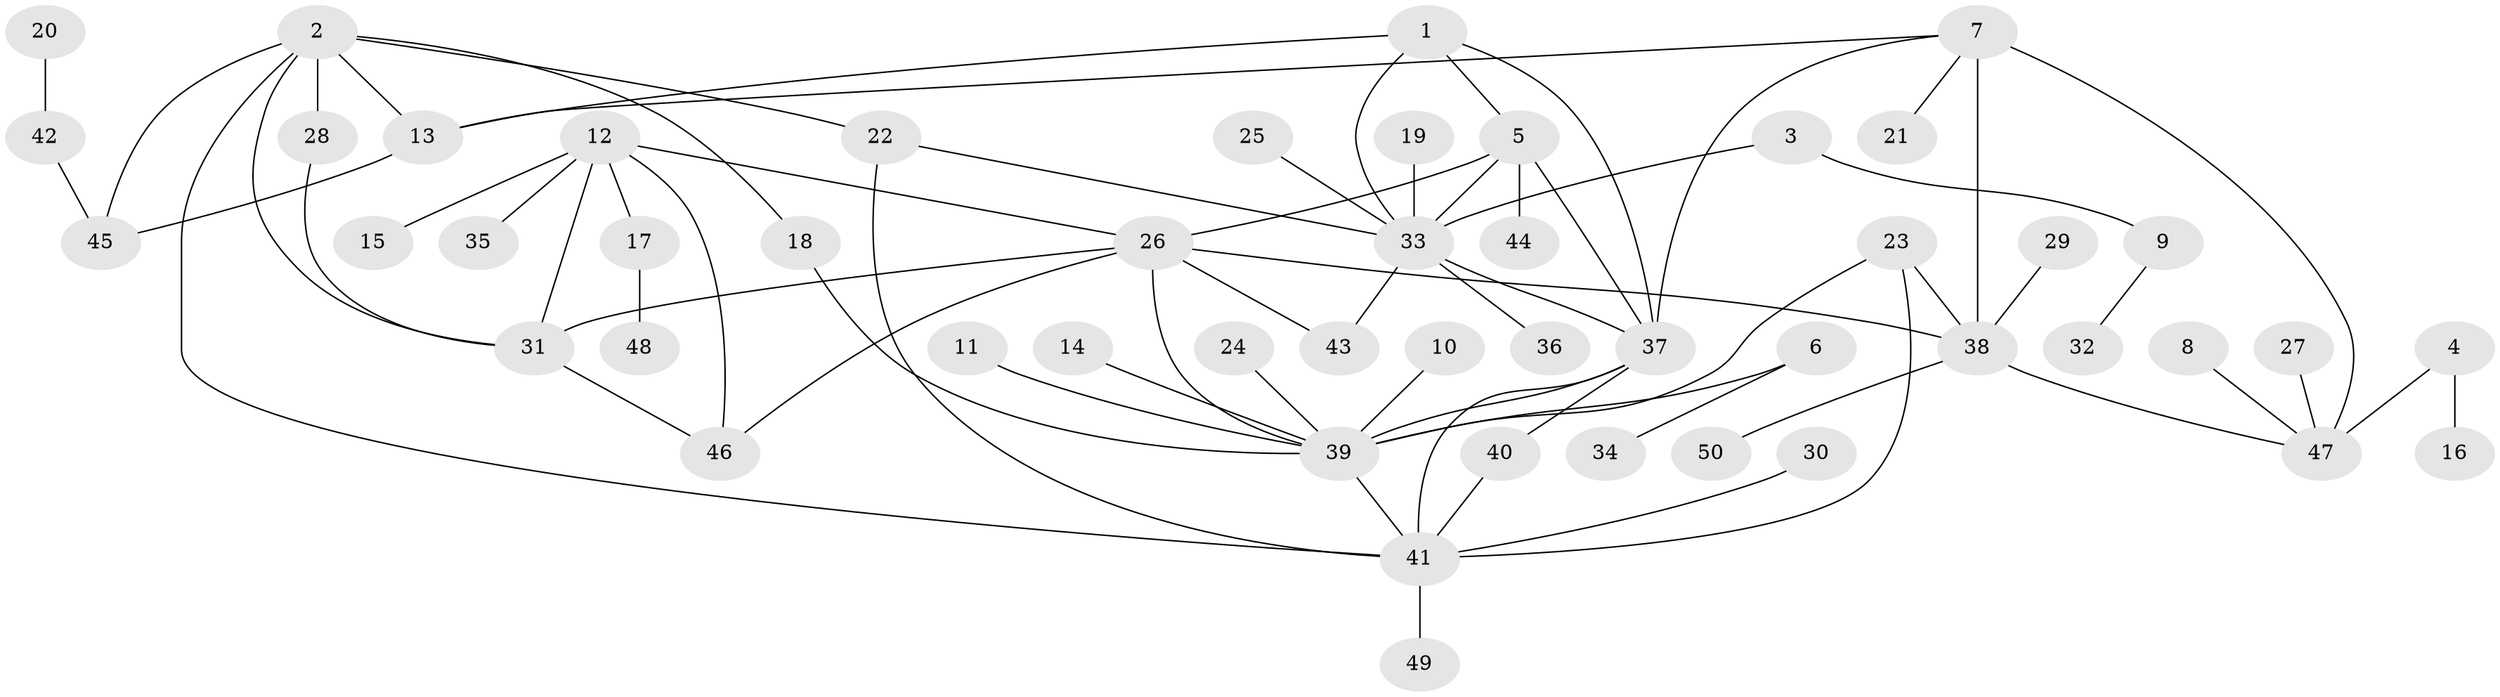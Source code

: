 // original degree distribution, {4: 0.024096385542168676, 8: 0.024096385542168676, 11: 0.012048192771084338, 6: 0.03614457831325301, 13: 0.012048192771084338, 5: 0.060240963855421686, 10: 0.012048192771084338, 3: 0.060240963855421686, 7: 0.03614457831325301, 9: 0.012048192771084338, 2: 0.18072289156626506, 1: 0.5301204819277109}
// Generated by graph-tools (version 1.1) at 2025/37/03/04/25 23:37:44]
// undirected, 50 vertices, 71 edges
graph export_dot {
  node [color=gray90,style=filled];
  1;
  2;
  3;
  4;
  5;
  6;
  7;
  8;
  9;
  10;
  11;
  12;
  13;
  14;
  15;
  16;
  17;
  18;
  19;
  20;
  21;
  22;
  23;
  24;
  25;
  26;
  27;
  28;
  29;
  30;
  31;
  32;
  33;
  34;
  35;
  36;
  37;
  38;
  39;
  40;
  41;
  42;
  43;
  44;
  45;
  46;
  47;
  48;
  49;
  50;
  1 -- 5 [weight=1.0];
  1 -- 13 [weight=1.0];
  1 -- 33 [weight=1.0];
  1 -- 37 [weight=1.0];
  2 -- 13 [weight=2.0];
  2 -- 18 [weight=1.0];
  2 -- 22 [weight=1.0];
  2 -- 28 [weight=1.0];
  2 -- 31 [weight=1.0];
  2 -- 41 [weight=1.0];
  2 -- 45 [weight=2.0];
  3 -- 9 [weight=1.0];
  3 -- 33 [weight=1.0];
  4 -- 16 [weight=1.0];
  4 -- 47 [weight=1.0];
  5 -- 26 [weight=1.0];
  5 -- 33 [weight=1.0];
  5 -- 37 [weight=1.0];
  5 -- 44 [weight=1.0];
  6 -- 34 [weight=1.0];
  6 -- 39 [weight=1.0];
  7 -- 13 [weight=1.0];
  7 -- 21 [weight=1.0];
  7 -- 37 [weight=1.0];
  7 -- 38 [weight=2.0];
  7 -- 47 [weight=2.0];
  8 -- 47 [weight=1.0];
  9 -- 32 [weight=1.0];
  10 -- 39 [weight=1.0];
  11 -- 39 [weight=1.0];
  12 -- 15 [weight=1.0];
  12 -- 17 [weight=1.0];
  12 -- 26 [weight=1.0];
  12 -- 31 [weight=1.0];
  12 -- 35 [weight=1.0];
  12 -- 46 [weight=1.0];
  13 -- 45 [weight=1.0];
  14 -- 39 [weight=1.0];
  17 -- 48 [weight=1.0];
  18 -- 39 [weight=1.0];
  19 -- 33 [weight=1.0];
  20 -- 42 [weight=1.0];
  22 -- 33 [weight=1.0];
  22 -- 41 [weight=1.0];
  23 -- 38 [weight=1.0];
  23 -- 39 [weight=1.0];
  23 -- 41 [weight=2.0];
  24 -- 39 [weight=1.0];
  25 -- 33 [weight=1.0];
  26 -- 31 [weight=1.0];
  26 -- 38 [weight=1.0];
  26 -- 39 [weight=1.0];
  26 -- 43 [weight=1.0];
  26 -- 46 [weight=1.0];
  27 -- 47 [weight=1.0];
  28 -- 31 [weight=1.0];
  29 -- 38 [weight=1.0];
  30 -- 41 [weight=1.0];
  31 -- 46 [weight=1.0];
  33 -- 36 [weight=1.0];
  33 -- 37 [weight=1.0];
  33 -- 43 [weight=1.0];
  37 -- 39 [weight=1.0];
  37 -- 40 [weight=1.0];
  37 -- 41 [weight=1.0];
  38 -- 47 [weight=1.0];
  38 -- 50 [weight=1.0];
  39 -- 41 [weight=2.0];
  40 -- 41 [weight=1.0];
  41 -- 49 [weight=1.0];
  42 -- 45 [weight=1.0];
}
